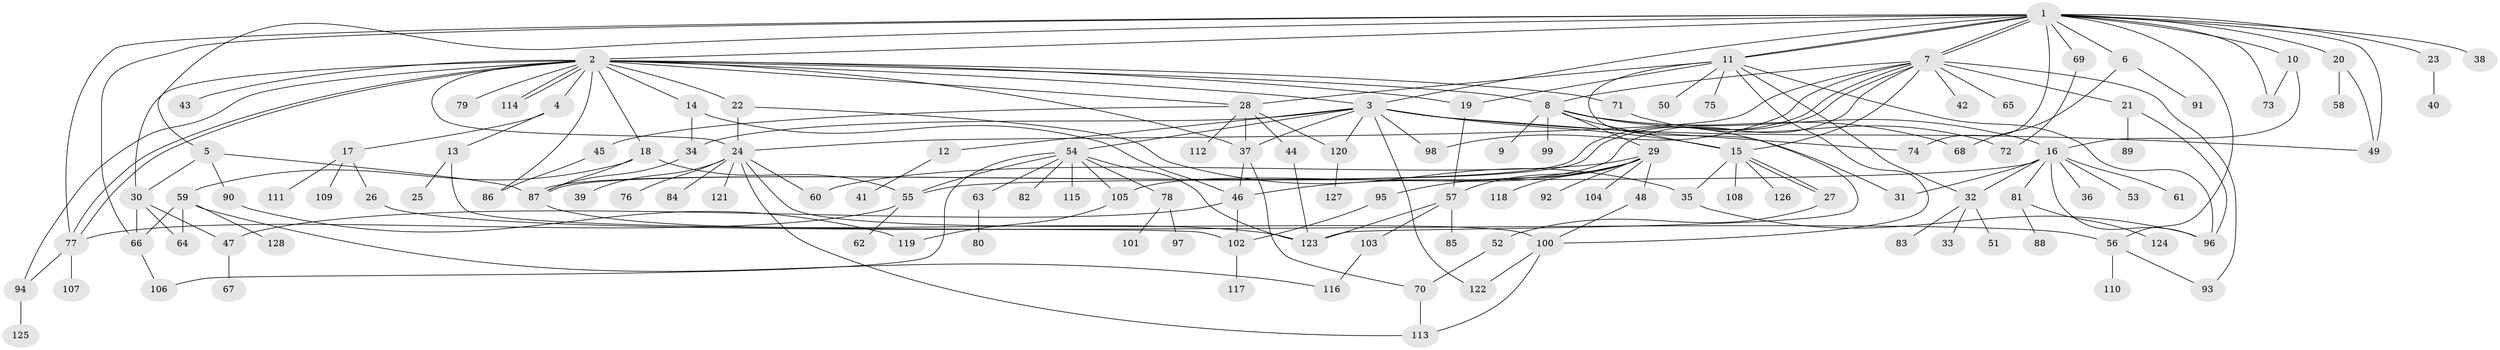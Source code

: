 // coarse degree distribution, {16: 0.010526315789473684, 21: 0.010526315789473684, 13: 0.031578947368421054, 3: 0.08421052631578947, 4: 0.06315789473684211, 2: 0.24210526315789474, 11: 0.010526315789473684, 9: 0.031578947368421054, 1: 0.3894736842105263, 7: 0.021052631578947368, 5: 0.07368421052631578, 6: 0.021052631578947368, 10: 0.010526315789473684}
// Generated by graph-tools (version 1.1) at 2025/41/03/06/25 10:41:44]
// undirected, 128 vertices, 195 edges
graph export_dot {
graph [start="1"]
  node [color=gray90,style=filled];
  1;
  2;
  3;
  4;
  5;
  6;
  7;
  8;
  9;
  10;
  11;
  12;
  13;
  14;
  15;
  16;
  17;
  18;
  19;
  20;
  21;
  22;
  23;
  24;
  25;
  26;
  27;
  28;
  29;
  30;
  31;
  32;
  33;
  34;
  35;
  36;
  37;
  38;
  39;
  40;
  41;
  42;
  43;
  44;
  45;
  46;
  47;
  48;
  49;
  50;
  51;
  52;
  53;
  54;
  55;
  56;
  57;
  58;
  59;
  60;
  61;
  62;
  63;
  64;
  65;
  66;
  67;
  68;
  69;
  70;
  71;
  72;
  73;
  74;
  75;
  76;
  77;
  78;
  79;
  80;
  81;
  82;
  83;
  84;
  85;
  86;
  87;
  88;
  89;
  90;
  91;
  92;
  93;
  94;
  95;
  96;
  97;
  98;
  99;
  100;
  101;
  102;
  103;
  104;
  105;
  106;
  107;
  108;
  109;
  110;
  111;
  112;
  113;
  114;
  115;
  116;
  117;
  118;
  119;
  120;
  121;
  122;
  123;
  124;
  125;
  126;
  127;
  128;
  1 -- 2;
  1 -- 3;
  1 -- 5;
  1 -- 6;
  1 -- 7;
  1 -- 7;
  1 -- 10;
  1 -- 11;
  1 -- 11;
  1 -- 20;
  1 -- 23;
  1 -- 38;
  1 -- 49;
  1 -- 56;
  1 -- 66;
  1 -- 69;
  1 -- 73;
  1 -- 74;
  1 -- 77;
  2 -- 3;
  2 -- 4;
  2 -- 8;
  2 -- 14;
  2 -- 18;
  2 -- 19;
  2 -- 22;
  2 -- 24;
  2 -- 28;
  2 -- 30;
  2 -- 37;
  2 -- 43;
  2 -- 71;
  2 -- 77;
  2 -- 77;
  2 -- 79;
  2 -- 86;
  2 -- 94;
  2 -- 114;
  2 -- 114;
  3 -- 12;
  3 -- 15;
  3 -- 34;
  3 -- 37;
  3 -- 49;
  3 -- 54;
  3 -- 74;
  3 -- 98;
  3 -- 120;
  3 -- 122;
  4 -- 13;
  4 -- 17;
  5 -- 30;
  5 -- 87;
  5 -- 90;
  6 -- 68;
  6 -- 91;
  7 -- 8;
  7 -- 15;
  7 -- 21;
  7 -- 24;
  7 -- 42;
  7 -- 65;
  7 -- 87;
  7 -- 87;
  7 -- 93;
  7 -- 98;
  7 -- 105;
  8 -- 9;
  8 -- 15;
  8 -- 16;
  8 -- 29;
  8 -- 31;
  8 -- 68;
  8 -- 99;
  10 -- 16;
  10 -- 73;
  11 -- 19;
  11 -- 28;
  11 -- 32;
  11 -- 50;
  11 -- 75;
  11 -- 96;
  11 -- 100;
  11 -- 123;
  12 -- 41;
  13 -- 25;
  13 -- 102;
  14 -- 34;
  14 -- 46;
  15 -- 27;
  15 -- 27;
  15 -- 35;
  15 -- 108;
  15 -- 126;
  16 -- 31;
  16 -- 32;
  16 -- 36;
  16 -- 53;
  16 -- 55;
  16 -- 61;
  16 -- 81;
  16 -- 96;
  17 -- 26;
  17 -- 109;
  17 -- 111;
  18 -- 55;
  18 -- 59;
  18 -- 87;
  19 -- 57;
  20 -- 49;
  20 -- 58;
  21 -- 89;
  21 -- 96;
  22 -- 24;
  22 -- 35;
  23 -- 40;
  24 -- 39;
  24 -- 60;
  24 -- 76;
  24 -- 84;
  24 -- 100;
  24 -- 113;
  24 -- 121;
  26 -- 56;
  27 -- 52;
  28 -- 37;
  28 -- 44;
  28 -- 45;
  28 -- 112;
  28 -- 120;
  29 -- 46;
  29 -- 48;
  29 -- 57;
  29 -- 60;
  29 -- 92;
  29 -- 95;
  29 -- 104;
  29 -- 118;
  30 -- 47;
  30 -- 64;
  30 -- 66;
  32 -- 33;
  32 -- 51;
  32 -- 83;
  34 -- 87;
  35 -- 96;
  37 -- 46;
  37 -- 70;
  44 -- 123;
  45 -- 86;
  46 -- 47;
  46 -- 102;
  47 -- 67;
  48 -- 100;
  52 -- 70;
  54 -- 55;
  54 -- 63;
  54 -- 78;
  54 -- 82;
  54 -- 105;
  54 -- 106;
  54 -- 115;
  54 -- 123;
  55 -- 62;
  55 -- 77;
  56 -- 93;
  56 -- 110;
  57 -- 85;
  57 -- 103;
  57 -- 123;
  59 -- 64;
  59 -- 66;
  59 -- 116;
  59 -- 128;
  63 -- 80;
  66 -- 106;
  69 -- 72;
  70 -- 113;
  71 -- 72;
  77 -- 94;
  77 -- 107;
  78 -- 97;
  78 -- 101;
  81 -- 88;
  81 -- 124;
  87 -- 123;
  90 -- 119;
  94 -- 125;
  95 -- 102;
  100 -- 113;
  100 -- 122;
  102 -- 117;
  103 -- 116;
  105 -- 119;
  120 -- 127;
}
